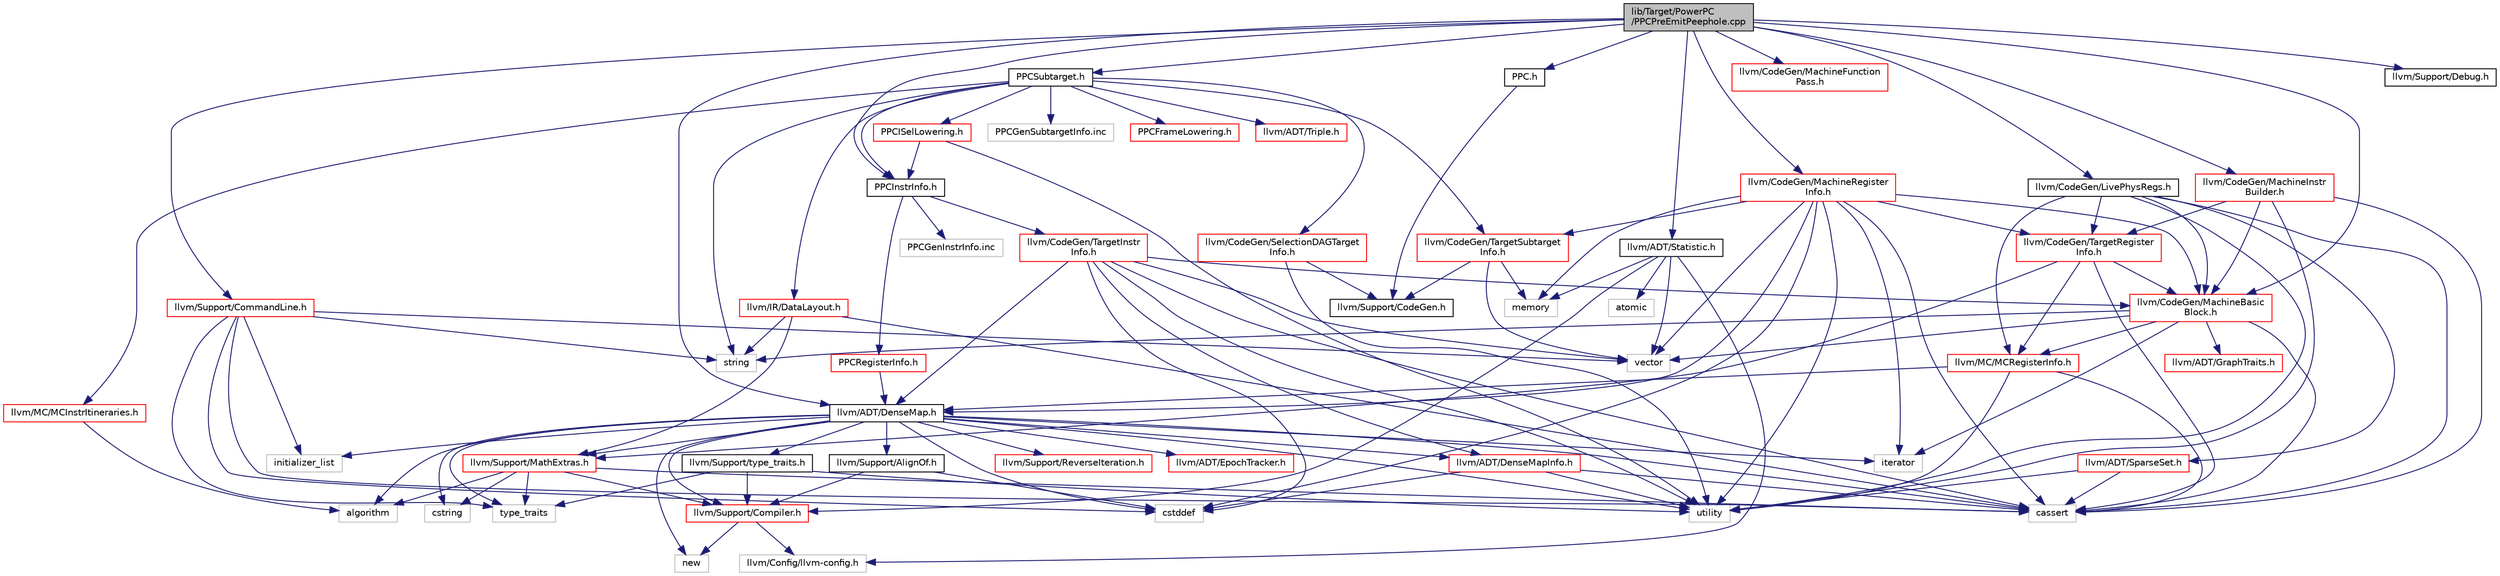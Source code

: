 digraph "lib/Target/PowerPC/PPCPreEmitPeephole.cpp"
{
 // LATEX_PDF_SIZE
  bgcolor="transparent";
  edge [fontname="Helvetica",fontsize="10",labelfontname="Helvetica",labelfontsize="10"];
  node [fontname="Helvetica",fontsize="10",shape="box"];
  Node1 [label="lib/Target/PowerPC\l/PPCPreEmitPeephole.cpp",height=0.2,width=0.4,color="black", fillcolor="grey75", style="filled", fontcolor="black",tooltip=" "];
  Node1 -> Node2 [color="midnightblue",fontsize="10",style="solid",fontname="Helvetica"];
  Node2 [label="PPC.h",height=0.2,width=0.4,color="black",URL="$PPC_8h.html",tooltip=" "];
  Node2 -> Node3 [color="midnightblue",fontsize="10",style="solid",fontname="Helvetica"];
  Node3 [label="llvm/Support/CodeGen.h",height=0.2,width=0.4,color="black",URL="$CodeGen_8h.html",tooltip=" "];
  Node1 -> Node4 [color="midnightblue",fontsize="10",style="solid",fontname="Helvetica"];
  Node4 [label="PPCInstrInfo.h",height=0.2,width=0.4,color="black",URL="$PPCInstrInfo_8h.html",tooltip=" "];
  Node4 -> Node5 [color="midnightblue",fontsize="10",style="solid",fontname="Helvetica"];
  Node5 [label="PPCRegisterInfo.h",height=0.2,width=0.4,color="red",URL="$PPCRegisterInfo_8h.html",tooltip=" "];
  Node5 -> Node8 [color="midnightblue",fontsize="10",style="solid",fontname="Helvetica"];
  Node8 [label="llvm/ADT/DenseMap.h",height=0.2,width=0.4,color="black",URL="$DenseMap_8h.html",tooltip=" "];
  Node8 -> Node9 [color="midnightblue",fontsize="10",style="solid",fontname="Helvetica"];
  Node9 [label="llvm/ADT/DenseMapInfo.h",height=0.2,width=0.4,color="red",URL="$DenseMapInfo_8h.html",tooltip=" "];
  Node9 -> Node31 [color="midnightblue",fontsize="10",style="solid",fontname="Helvetica"];
  Node31 [label="cassert",height=0.2,width=0.4,color="grey75",tooltip=" "];
  Node9 -> Node37 [color="midnightblue",fontsize="10",style="solid",fontname="Helvetica"];
  Node37 [label="cstddef",height=0.2,width=0.4,color="grey75",tooltip=" "];
  Node9 -> Node30 [color="midnightblue",fontsize="10",style="solid",fontname="Helvetica"];
  Node30 [label="utility",height=0.2,width=0.4,color="grey75",tooltip=" "];
  Node8 -> Node61 [color="midnightblue",fontsize="10",style="solid",fontname="Helvetica"];
  Node61 [label="llvm/ADT/EpochTracker.h",height=0.2,width=0.4,color="red",URL="$EpochTracker_8h.html",tooltip=" "];
  Node8 -> Node36 [color="midnightblue",fontsize="10",style="solid",fontname="Helvetica"];
  Node36 [label="llvm/Support/AlignOf.h",height=0.2,width=0.4,color="black",URL="$AlignOf_8h.html",tooltip=" "];
  Node36 -> Node24 [color="midnightblue",fontsize="10",style="solid",fontname="Helvetica"];
  Node24 [label="llvm/Support/Compiler.h",height=0.2,width=0.4,color="red",URL="$Compiler_8h.html",tooltip=" "];
  Node24 -> Node25 [color="midnightblue",fontsize="10",style="solid",fontname="Helvetica"];
  Node25 [label="llvm/Config/llvm-config.h",height=0.2,width=0.4,color="grey75",tooltip=" "];
  Node24 -> Node26 [color="midnightblue",fontsize="10",style="solid",fontname="Helvetica"];
  Node26 [label="new",height=0.2,width=0.4,color="grey75",tooltip=" "];
  Node36 -> Node37 [color="midnightblue",fontsize="10",style="solid",fontname="Helvetica"];
  Node8 -> Node24 [color="midnightblue",fontsize="10",style="solid",fontname="Helvetica"];
  Node8 -> Node38 [color="midnightblue",fontsize="10",style="solid",fontname="Helvetica"];
  Node38 [label="llvm/Support/MathExtras.h",height=0.2,width=0.4,color="red",URL="$MathExtras_8h.html",tooltip=" "];
  Node38 -> Node24 [color="midnightblue",fontsize="10",style="solid",fontname="Helvetica"];
  Node38 -> Node40 [color="midnightblue",fontsize="10",style="solid",fontname="Helvetica"];
  Node40 [label="algorithm",height=0.2,width=0.4,color="grey75",tooltip=" "];
  Node38 -> Node31 [color="midnightblue",fontsize="10",style="solid",fontname="Helvetica"];
  Node38 -> Node42 [color="midnightblue",fontsize="10",style="solid",fontname="Helvetica"];
  Node42 [label="cstring",height=0.2,width=0.4,color="grey75",tooltip=" "];
  Node38 -> Node29 [color="midnightblue",fontsize="10",style="solid",fontname="Helvetica"];
  Node29 [label="type_traits",height=0.2,width=0.4,color="grey75",tooltip=" "];
  Node8 -> Node62 [color="midnightblue",fontsize="10",style="solid",fontname="Helvetica"];
  Node62 [label="llvm/Support/ReverseIteration.h",height=0.2,width=0.4,color="red",URL="$ReverseIteration_8h.html",tooltip=" "];
  Node8 -> Node28 [color="midnightblue",fontsize="10",style="solid",fontname="Helvetica"];
  Node28 [label="llvm/Support/type_traits.h",height=0.2,width=0.4,color="black",URL="$type__traits_8h.html",tooltip=" "];
  Node28 -> Node24 [color="midnightblue",fontsize="10",style="solid",fontname="Helvetica"];
  Node28 -> Node29 [color="midnightblue",fontsize="10",style="solid",fontname="Helvetica"];
  Node28 -> Node30 [color="midnightblue",fontsize="10",style="solid",fontname="Helvetica"];
  Node8 -> Node40 [color="midnightblue",fontsize="10",style="solid",fontname="Helvetica"];
  Node8 -> Node31 [color="midnightblue",fontsize="10",style="solid",fontname="Helvetica"];
  Node8 -> Node37 [color="midnightblue",fontsize="10",style="solid",fontname="Helvetica"];
  Node8 -> Node42 [color="midnightblue",fontsize="10",style="solid",fontname="Helvetica"];
  Node8 -> Node48 [color="midnightblue",fontsize="10",style="solid",fontname="Helvetica"];
  Node48 [label="initializer_list",height=0.2,width=0.4,color="grey75",tooltip=" "];
  Node8 -> Node35 [color="midnightblue",fontsize="10",style="solid",fontname="Helvetica"];
  Node35 [label="iterator",height=0.2,width=0.4,color="grey75",tooltip=" "];
  Node8 -> Node26 [color="midnightblue",fontsize="10",style="solid",fontname="Helvetica"];
  Node8 -> Node29 [color="midnightblue",fontsize="10",style="solid",fontname="Helvetica"];
  Node8 -> Node30 [color="midnightblue",fontsize="10",style="solid",fontname="Helvetica"];
  Node4 -> Node72 [color="midnightblue",fontsize="10",style="solid",fontname="Helvetica"];
  Node72 [label="llvm/CodeGen/TargetInstr\lInfo.h",height=0.2,width=0.4,color="red",URL="$TargetInstrInfo_8h.html",tooltip=" "];
  Node72 -> Node8 [color="midnightblue",fontsize="10",style="solid",fontname="Helvetica"];
  Node72 -> Node9 [color="midnightblue",fontsize="10",style="solid",fontname="Helvetica"];
  Node72 -> Node84 [color="midnightblue",fontsize="10",style="solid",fontname="Helvetica"];
  Node84 [label="llvm/CodeGen/MachineBasic\lBlock.h",height=0.2,width=0.4,color="red",URL="$MachineBasicBlock_8h.html",tooltip=" "];
  Node84 -> Node85 [color="midnightblue",fontsize="10",style="solid",fontname="Helvetica"];
  Node85 [label="llvm/ADT/GraphTraits.h",height=0.2,width=0.4,color="red",URL="$GraphTraits_8h.html",tooltip=" "];
  Node84 -> Node7 [color="midnightblue",fontsize="10",style="solid",fontname="Helvetica"];
  Node7 [label="llvm/MC/MCRegisterInfo.h",height=0.2,width=0.4,color="red",URL="$MCRegisterInfo_8h.html",tooltip=" "];
  Node7 -> Node8 [color="midnightblue",fontsize="10",style="solid",fontname="Helvetica"];
  Node7 -> Node31 [color="midnightblue",fontsize="10",style="solid",fontname="Helvetica"];
  Node7 -> Node30 [color="midnightblue",fontsize="10",style="solid",fontname="Helvetica"];
  Node84 -> Node31 [color="midnightblue",fontsize="10",style="solid",fontname="Helvetica"];
  Node84 -> Node35 [color="midnightblue",fontsize="10",style="solid",fontname="Helvetica"];
  Node84 -> Node46 [color="midnightblue",fontsize="10",style="solid",fontname="Helvetica"];
  Node46 [label="string",height=0.2,width=0.4,color="grey75",tooltip=" "];
  Node84 -> Node59 [color="midnightblue",fontsize="10",style="solid",fontname="Helvetica"];
  Node59 [label="vector",height=0.2,width=0.4,color="grey75",tooltip=" "];
  Node72 -> Node31 [color="midnightblue",fontsize="10",style="solid",fontname="Helvetica"];
  Node72 -> Node37 [color="midnightblue",fontsize="10",style="solid",fontname="Helvetica"];
  Node72 -> Node30 [color="midnightblue",fontsize="10",style="solid",fontname="Helvetica"];
  Node72 -> Node59 [color="midnightblue",fontsize="10",style="solid",fontname="Helvetica"];
  Node4 -> Node70 [color="midnightblue",fontsize="10",style="solid",fontname="Helvetica"];
  Node70 [label="PPCGenInstrInfo.inc",height=0.2,width=0.4,color="grey75",tooltip=" "];
  Node1 -> Node232 [color="midnightblue",fontsize="10",style="solid",fontname="Helvetica"];
  Node232 [label="PPCSubtarget.h",height=0.2,width=0.4,color="black",URL="$PPCSubtarget_8h.html",tooltip=" "];
  Node232 -> Node233 [color="midnightblue",fontsize="10",style="solid",fontname="Helvetica"];
  Node233 [label="PPCFrameLowering.h",height=0.2,width=0.4,color="red",URL="$PPCFrameLowering_8h.html",tooltip=" "];
  Node232 -> Node239 [color="midnightblue",fontsize="10",style="solid",fontname="Helvetica"];
  Node239 [label="PPCISelLowering.h",height=0.2,width=0.4,color="red",URL="$PPCISelLowering_8h.html",tooltip=" "];
  Node239 -> Node4 [color="midnightblue",fontsize="10",style="solid",fontname="Helvetica"];
  Node239 -> Node30 [color="midnightblue",fontsize="10",style="solid",fontname="Helvetica"];
  Node232 -> Node4 [color="midnightblue",fontsize="10",style="solid",fontname="Helvetica"];
  Node232 -> Node146 [color="midnightblue",fontsize="10",style="solid",fontname="Helvetica"];
  Node146 [label="llvm/ADT/Triple.h",height=0.2,width=0.4,color="red",URL="$Triple_8h.html",tooltip=" "];
  Node232 -> Node264 [color="midnightblue",fontsize="10",style="solid",fontname="Helvetica"];
  Node264 [label="llvm/CodeGen/SelectionDAGTarget\lInfo.h",height=0.2,width=0.4,color="red",URL="$SelectionDAGTargetInfo_8h.html",tooltip=" "];
  Node264 -> Node3 [color="midnightblue",fontsize="10",style="solid",fontname="Helvetica"];
  Node264 -> Node30 [color="midnightblue",fontsize="10",style="solid",fontname="Helvetica"];
  Node232 -> Node212 [color="midnightblue",fontsize="10",style="solid",fontname="Helvetica"];
  Node212 [label="llvm/CodeGen/TargetSubtarget\lInfo.h",height=0.2,width=0.4,color="red",URL="$TargetSubtargetInfo_8h.html",tooltip=" "];
  Node212 -> Node3 [color="midnightblue",fontsize="10",style="solid",fontname="Helvetica"];
  Node212 -> Node32 [color="midnightblue",fontsize="10",style="solid",fontname="Helvetica"];
  Node32 [label="memory",height=0.2,width=0.4,color="grey75",tooltip=" "];
  Node212 -> Node59 [color="midnightblue",fontsize="10",style="solid",fontname="Helvetica"];
  Node232 -> Node150 [color="midnightblue",fontsize="10",style="solid",fontname="Helvetica"];
  Node150 [label="llvm/IR/DataLayout.h",height=0.2,width=0.4,color="red",URL="$DataLayout_8h.html",tooltip=" "];
  Node150 -> Node38 [color="midnightblue",fontsize="10",style="solid",fontname="Helvetica"];
  Node150 -> Node31 [color="midnightblue",fontsize="10",style="solid",fontname="Helvetica"];
  Node150 -> Node46 [color="midnightblue",fontsize="10",style="solid",fontname="Helvetica"];
  Node232 -> Node219 [color="midnightblue",fontsize="10",style="solid",fontname="Helvetica"];
  Node219 [label="llvm/MC/MCInstrItineraries.h",height=0.2,width=0.4,color="red",URL="$MCInstrItineraries_8h.html",tooltip=" "];
  Node219 -> Node40 [color="midnightblue",fontsize="10",style="solid",fontname="Helvetica"];
  Node232 -> Node46 [color="midnightblue",fontsize="10",style="solid",fontname="Helvetica"];
  Node232 -> Node71 [color="midnightblue",fontsize="10",style="solid",fontname="Helvetica"];
  Node71 [label="PPCGenSubtargetInfo.inc",height=0.2,width=0.4,color="grey75",tooltip=" "];
  Node1 -> Node8 [color="midnightblue",fontsize="10",style="solid",fontname="Helvetica"];
  Node1 -> Node265 [color="midnightblue",fontsize="10",style="solid",fontname="Helvetica"];
  Node265 [label="llvm/ADT/Statistic.h",height=0.2,width=0.4,color="black",URL="$Statistic_8h.html",tooltip=" "];
  Node265 -> Node25 [color="midnightblue",fontsize="10",style="solid",fontname="Helvetica"];
  Node265 -> Node24 [color="midnightblue",fontsize="10",style="solid",fontname="Helvetica"];
  Node265 -> Node124 [color="midnightblue",fontsize="10",style="solid",fontname="Helvetica"];
  Node124 [label="atomic",height=0.2,width=0.4,color="grey75",tooltip=" "];
  Node265 -> Node32 [color="midnightblue",fontsize="10",style="solid",fontname="Helvetica"];
  Node265 -> Node59 [color="midnightblue",fontsize="10",style="solid",fontname="Helvetica"];
  Node1 -> Node228 [color="midnightblue",fontsize="10",style="solid",fontname="Helvetica"];
  Node228 [label="llvm/CodeGen/LivePhysRegs.h",height=0.2,width=0.4,color="black",URL="$LivePhysRegs_8h.html",tooltip="This file implements the LivePhysRegs utility for tracking liveness of physical registers."];
  Node228 -> Node229 [color="midnightblue",fontsize="10",style="solid",fontname="Helvetica"];
  Node229 [label="llvm/ADT/SparseSet.h",height=0.2,width=0.4,color="red",URL="$SparseSet_8h.html",tooltip=" "];
  Node229 -> Node31 [color="midnightblue",fontsize="10",style="solid",fontname="Helvetica"];
  Node229 -> Node30 [color="midnightblue",fontsize="10",style="solid",fontname="Helvetica"];
  Node228 -> Node84 [color="midnightblue",fontsize="10",style="solid",fontname="Helvetica"];
  Node228 -> Node211 [color="midnightblue",fontsize="10",style="solid",fontname="Helvetica"];
  Node211 [label="llvm/CodeGen/TargetRegister\lInfo.h",height=0.2,width=0.4,color="red",URL="$TargetRegisterInfo_8h.html",tooltip=" "];
  Node211 -> Node84 [color="midnightblue",fontsize="10",style="solid",fontname="Helvetica"];
  Node211 -> Node7 [color="midnightblue",fontsize="10",style="solid",fontname="Helvetica"];
  Node211 -> Node38 [color="midnightblue",fontsize="10",style="solid",fontname="Helvetica"];
  Node211 -> Node31 [color="midnightblue",fontsize="10",style="solid",fontname="Helvetica"];
  Node228 -> Node7 [color="midnightblue",fontsize="10",style="solid",fontname="Helvetica"];
  Node228 -> Node31 [color="midnightblue",fontsize="10",style="solid",fontname="Helvetica"];
  Node228 -> Node30 [color="midnightblue",fontsize="10",style="solid",fontname="Helvetica"];
  Node1 -> Node84 [color="midnightblue",fontsize="10",style="solid",fontname="Helvetica"];
  Node1 -> Node226 [color="midnightblue",fontsize="10",style="solid",fontname="Helvetica"];
  Node226 [label="llvm/CodeGen/MachineFunction\lPass.h",height=0.2,width=0.4,color="red",URL="$MachineFunctionPass_8h.html",tooltip=" "];
  Node1 -> Node266 [color="midnightblue",fontsize="10",style="solid",fontname="Helvetica"];
  Node266 [label="llvm/CodeGen/MachineInstr\lBuilder.h",height=0.2,width=0.4,color="red",URL="$MachineInstrBuilder_8h.html",tooltip=" "];
  Node266 -> Node84 [color="midnightblue",fontsize="10",style="solid",fontname="Helvetica"];
  Node266 -> Node211 [color="midnightblue",fontsize="10",style="solid",fontname="Helvetica"];
  Node266 -> Node31 [color="midnightblue",fontsize="10",style="solid",fontname="Helvetica"];
  Node266 -> Node30 [color="midnightblue",fontsize="10",style="solid",fontname="Helvetica"];
  Node1 -> Node75 [color="midnightblue",fontsize="10",style="solid",fontname="Helvetica"];
  Node75 [label="llvm/CodeGen/MachineRegister\lInfo.h",height=0.2,width=0.4,color="red",URL="$MachineRegisterInfo_8h.html",tooltip=" "];
  Node75 -> Node8 [color="midnightblue",fontsize="10",style="solid",fontname="Helvetica"];
  Node75 -> Node84 [color="midnightblue",fontsize="10",style="solid",fontname="Helvetica"];
  Node75 -> Node211 [color="midnightblue",fontsize="10",style="solid",fontname="Helvetica"];
  Node75 -> Node212 [color="midnightblue",fontsize="10",style="solid",fontname="Helvetica"];
  Node75 -> Node31 [color="midnightblue",fontsize="10",style="solid",fontname="Helvetica"];
  Node75 -> Node37 [color="midnightblue",fontsize="10",style="solid",fontname="Helvetica"];
  Node75 -> Node35 [color="midnightblue",fontsize="10",style="solid",fontname="Helvetica"];
  Node75 -> Node32 [color="midnightblue",fontsize="10",style="solid",fontname="Helvetica"];
  Node75 -> Node30 [color="midnightblue",fontsize="10",style="solid",fontname="Helvetica"];
  Node75 -> Node59 [color="midnightblue",fontsize="10",style="solid",fontname="Helvetica"];
  Node1 -> Node121 [color="midnightblue",fontsize="10",style="solid",fontname="Helvetica"];
  Node121 [label="llvm/Support/CommandLine.h",height=0.2,width=0.4,color="red",URL="$CommandLine_8h.html",tooltip=" "];
  Node121 -> Node31 [color="midnightblue",fontsize="10",style="solid",fontname="Helvetica"];
  Node121 -> Node37 [color="midnightblue",fontsize="10",style="solid",fontname="Helvetica"];
  Node121 -> Node48 [color="midnightblue",fontsize="10",style="solid",fontname="Helvetica"];
  Node121 -> Node46 [color="midnightblue",fontsize="10",style="solid",fontname="Helvetica"];
  Node121 -> Node29 [color="midnightblue",fontsize="10",style="solid",fontname="Helvetica"];
  Node121 -> Node59 [color="midnightblue",fontsize="10",style="solid",fontname="Helvetica"];
  Node1 -> Node173 [color="midnightblue",fontsize="10",style="solid",fontname="Helvetica"];
  Node173 [label="llvm/Support/Debug.h",height=0.2,width=0.4,color="black",URL="$Debug_8h.html",tooltip=" "];
}
